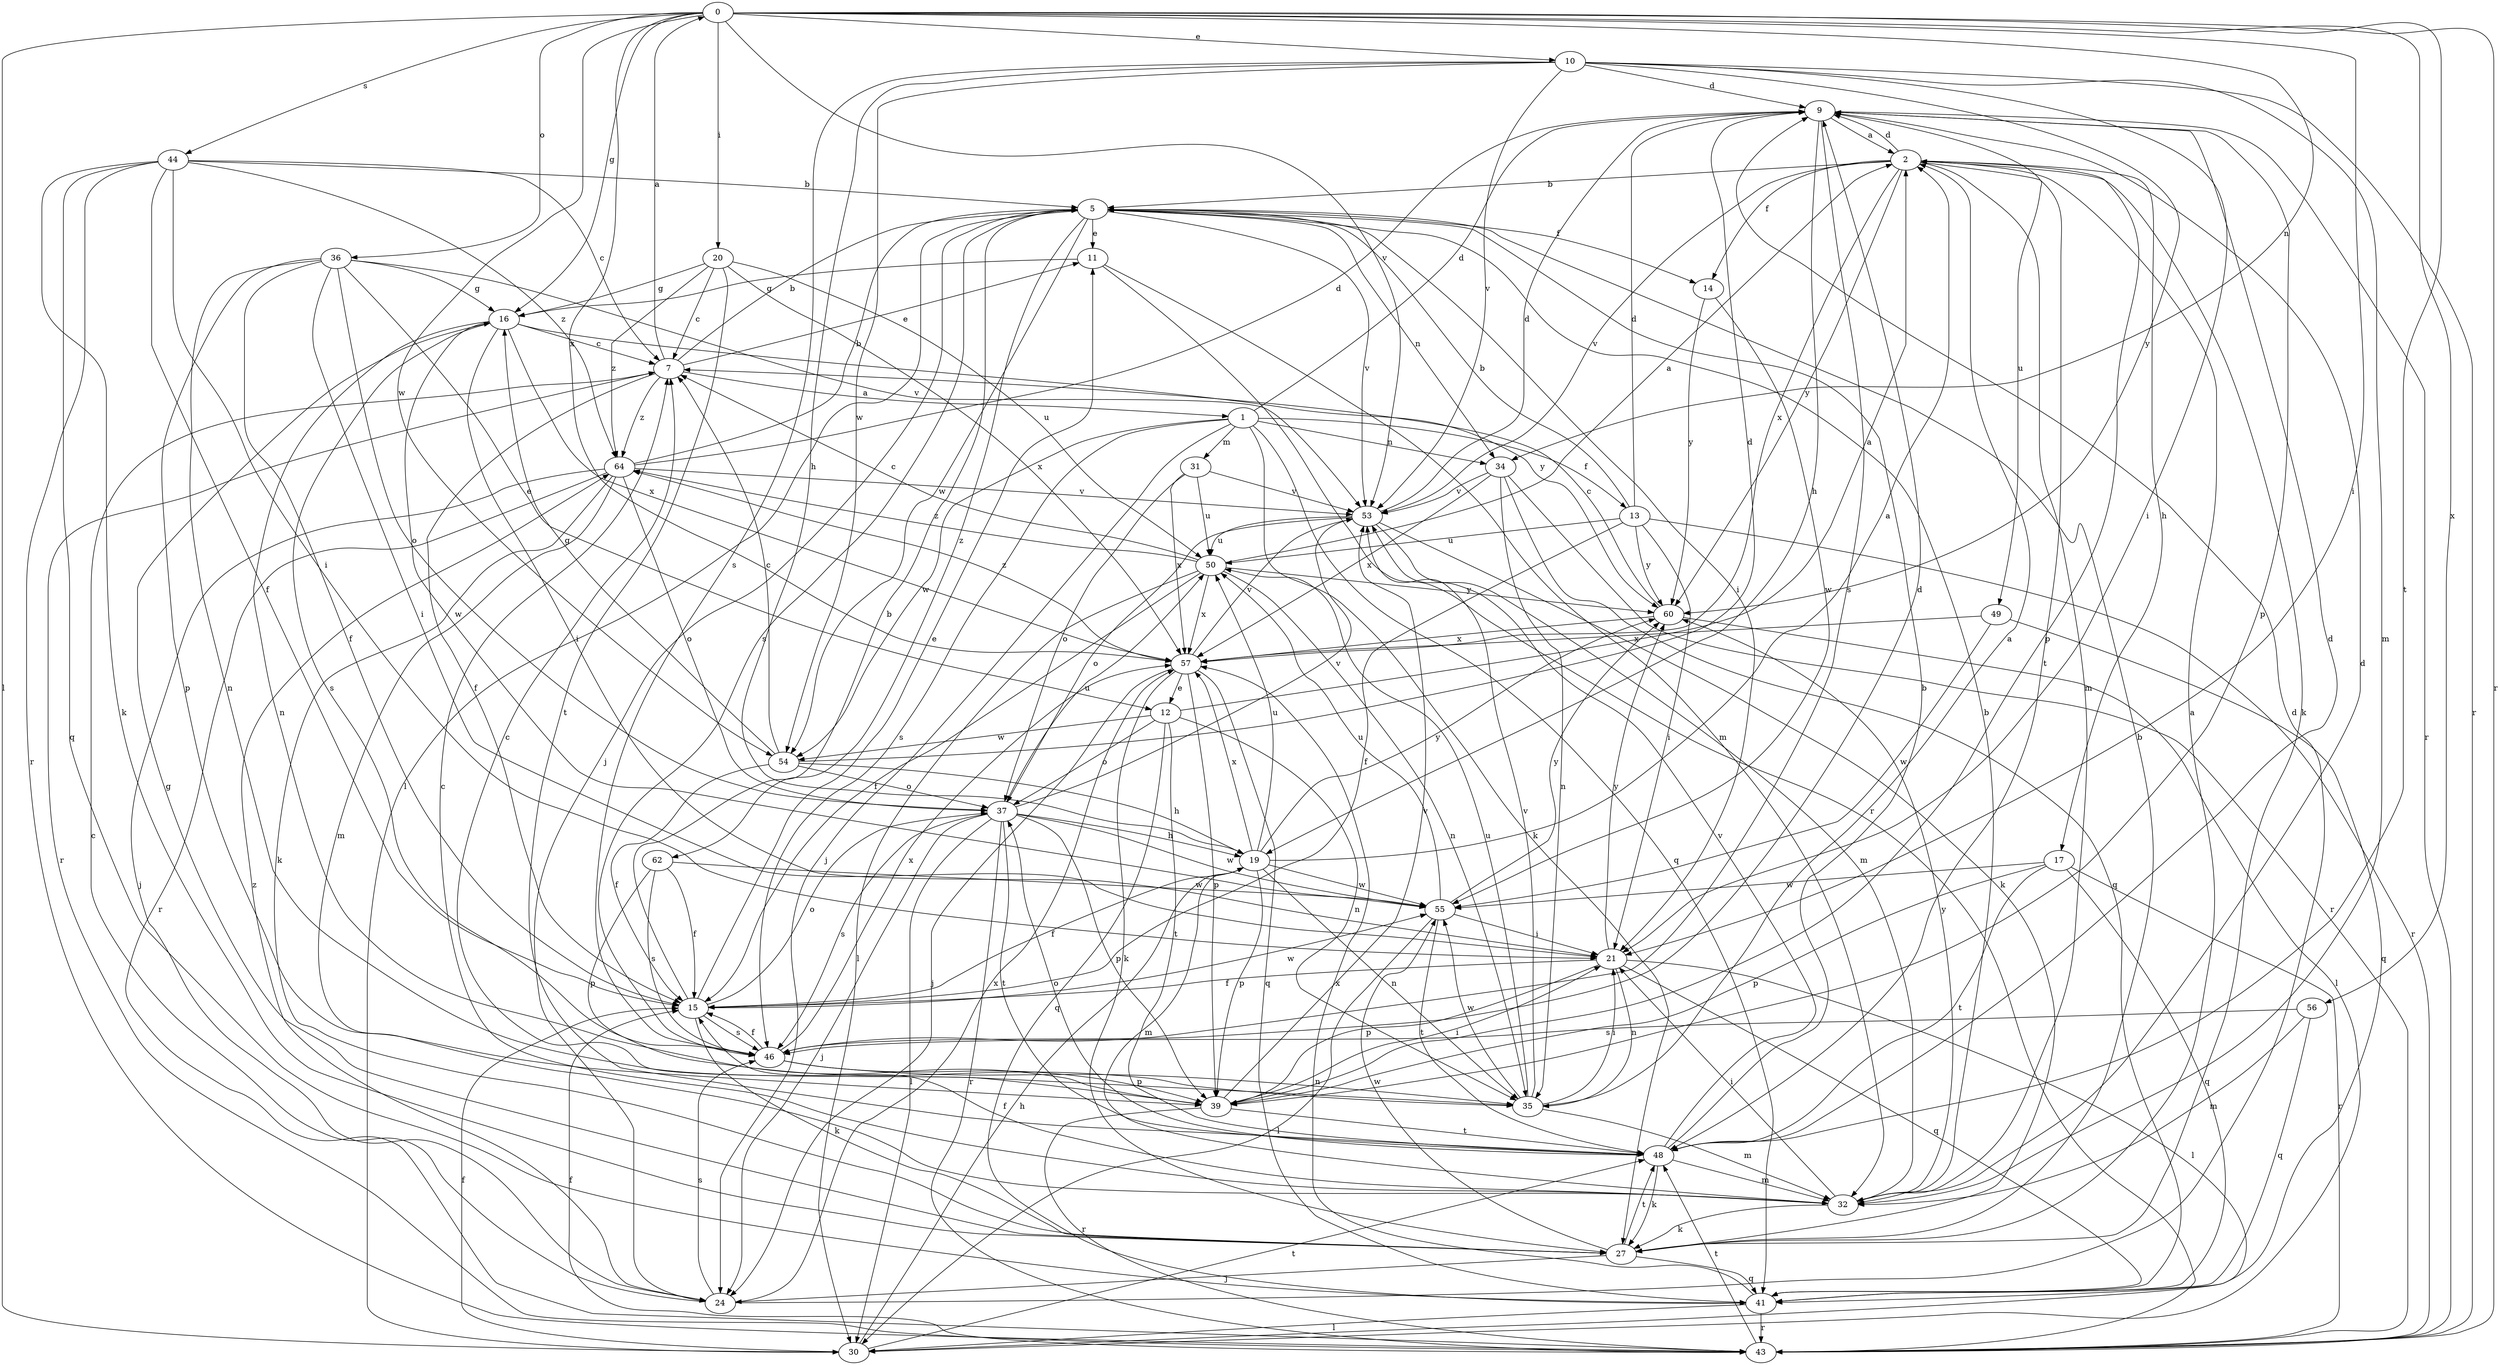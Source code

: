 strict digraph  {
0;
1;
2;
5;
7;
9;
10;
11;
12;
13;
14;
15;
16;
17;
19;
20;
21;
24;
27;
30;
31;
32;
34;
35;
36;
37;
39;
41;
43;
44;
46;
48;
49;
50;
53;
54;
55;
56;
57;
60;
62;
64;
0 -> 10  [label=e];
0 -> 16  [label=g];
0 -> 20  [label=i];
0 -> 21  [label=i];
0 -> 30  [label=l];
0 -> 34  [label=n];
0 -> 36  [label=o];
0 -> 43  [label=r];
0 -> 44  [label=s];
0 -> 48  [label=t];
0 -> 53  [label=v];
0 -> 54  [label=w];
0 -> 56  [label=x];
0 -> 57  [label=x];
1 -> 9  [label=d];
1 -> 13  [label=f];
1 -> 24  [label=j];
1 -> 27  [label=k];
1 -> 31  [label=m];
1 -> 34  [label=n];
1 -> 41  [label=q];
1 -> 46  [label=s];
1 -> 54  [label=w];
2 -> 5  [label=b];
2 -> 9  [label=d];
2 -> 14  [label=f];
2 -> 17  [label=h];
2 -> 27  [label=k];
2 -> 32  [label=m];
2 -> 39  [label=p];
2 -> 48  [label=t];
2 -> 53  [label=v];
2 -> 57  [label=x];
2 -> 60  [label=y];
5 -> 11  [label=e];
5 -> 14  [label=f];
5 -> 21  [label=i];
5 -> 24  [label=j];
5 -> 30  [label=l];
5 -> 34  [label=n];
5 -> 46  [label=s];
5 -> 53  [label=v];
5 -> 54  [label=w];
5 -> 62  [label=z];
7 -> 0  [label=a];
7 -> 1  [label=a];
7 -> 5  [label=b];
7 -> 11  [label=e];
7 -> 15  [label=f];
7 -> 43  [label=r];
7 -> 64  [label=z];
9 -> 2  [label=a];
9 -> 19  [label=h];
9 -> 39  [label=p];
9 -> 43  [label=r];
9 -> 46  [label=s];
9 -> 49  [label=u];
10 -> 9  [label=d];
10 -> 19  [label=h];
10 -> 21  [label=i];
10 -> 32  [label=m];
10 -> 43  [label=r];
10 -> 46  [label=s];
10 -> 53  [label=v];
10 -> 54  [label=w];
10 -> 60  [label=y];
11 -> 16  [label=g];
11 -> 32  [label=m];
11 -> 43  [label=r];
12 -> 2  [label=a];
12 -> 35  [label=n];
12 -> 37  [label=o];
12 -> 41  [label=q];
12 -> 48  [label=t];
12 -> 54  [label=w];
13 -> 5  [label=b];
13 -> 9  [label=d];
13 -> 15  [label=f];
13 -> 21  [label=i];
13 -> 43  [label=r];
13 -> 50  [label=u];
13 -> 60  [label=y];
14 -> 55  [label=w];
14 -> 60  [label=y];
15 -> 5  [label=b];
15 -> 11  [label=e];
15 -> 27  [label=k];
15 -> 37  [label=o];
15 -> 46  [label=s];
15 -> 55  [label=w];
16 -> 7  [label=c];
16 -> 21  [label=i];
16 -> 35  [label=n];
16 -> 46  [label=s];
16 -> 55  [label=w];
16 -> 57  [label=x];
16 -> 60  [label=y];
17 -> 39  [label=p];
17 -> 41  [label=q];
17 -> 43  [label=r];
17 -> 48  [label=t];
17 -> 55  [label=w];
19 -> 2  [label=a];
19 -> 15  [label=f];
19 -> 32  [label=m];
19 -> 35  [label=n];
19 -> 39  [label=p];
19 -> 50  [label=u];
19 -> 55  [label=w];
19 -> 57  [label=x];
19 -> 60  [label=y];
20 -> 7  [label=c];
20 -> 16  [label=g];
20 -> 48  [label=t];
20 -> 50  [label=u];
20 -> 57  [label=x];
20 -> 64  [label=z];
21 -> 15  [label=f];
21 -> 30  [label=l];
21 -> 35  [label=n];
21 -> 39  [label=p];
21 -> 41  [label=q];
21 -> 60  [label=y];
24 -> 7  [label=c];
24 -> 9  [label=d];
24 -> 46  [label=s];
24 -> 57  [label=x];
24 -> 64  [label=z];
27 -> 2  [label=a];
27 -> 5  [label=b];
27 -> 16  [label=g];
27 -> 24  [label=j];
27 -> 41  [label=q];
27 -> 48  [label=t];
27 -> 55  [label=w];
30 -> 15  [label=f];
30 -> 19  [label=h];
30 -> 48  [label=t];
31 -> 37  [label=o];
31 -> 50  [label=u];
31 -> 53  [label=v];
31 -> 57  [label=x];
32 -> 5  [label=b];
32 -> 7  [label=c];
32 -> 9  [label=d];
32 -> 15  [label=f];
32 -> 21  [label=i];
32 -> 27  [label=k];
32 -> 60  [label=y];
34 -> 35  [label=n];
34 -> 41  [label=q];
34 -> 43  [label=r];
34 -> 53  [label=v];
34 -> 57  [label=x];
35 -> 2  [label=a];
35 -> 21  [label=i];
35 -> 32  [label=m];
35 -> 50  [label=u];
35 -> 53  [label=v];
35 -> 55  [label=w];
36 -> 12  [label=e];
36 -> 15  [label=f];
36 -> 16  [label=g];
36 -> 21  [label=i];
36 -> 35  [label=n];
36 -> 37  [label=o];
36 -> 39  [label=p];
36 -> 53  [label=v];
37 -> 19  [label=h];
37 -> 24  [label=j];
37 -> 30  [label=l];
37 -> 39  [label=p];
37 -> 43  [label=r];
37 -> 46  [label=s];
37 -> 48  [label=t];
37 -> 50  [label=u];
37 -> 53  [label=v];
37 -> 55  [label=w];
39 -> 7  [label=c];
39 -> 21  [label=i];
39 -> 43  [label=r];
39 -> 48  [label=t];
39 -> 53  [label=v];
41 -> 30  [label=l];
41 -> 43  [label=r];
41 -> 57  [label=x];
43 -> 15  [label=f];
43 -> 48  [label=t];
44 -> 5  [label=b];
44 -> 7  [label=c];
44 -> 15  [label=f];
44 -> 21  [label=i];
44 -> 27  [label=k];
44 -> 41  [label=q];
44 -> 43  [label=r];
44 -> 64  [label=z];
46 -> 9  [label=d];
46 -> 15  [label=f];
46 -> 35  [label=n];
46 -> 39  [label=p];
46 -> 57  [label=x];
48 -> 5  [label=b];
48 -> 9  [label=d];
48 -> 27  [label=k];
48 -> 32  [label=m];
48 -> 37  [label=o];
48 -> 53  [label=v];
49 -> 41  [label=q];
49 -> 55  [label=w];
49 -> 57  [label=x];
50 -> 2  [label=a];
50 -> 7  [label=c];
50 -> 15  [label=f];
50 -> 30  [label=l];
50 -> 35  [label=n];
50 -> 57  [label=x];
50 -> 60  [label=y];
50 -> 64  [label=z];
53 -> 9  [label=d];
53 -> 27  [label=k];
53 -> 32  [label=m];
53 -> 37  [label=o];
53 -> 50  [label=u];
54 -> 7  [label=c];
54 -> 9  [label=d];
54 -> 15  [label=f];
54 -> 16  [label=g];
54 -> 19  [label=h];
54 -> 37  [label=o];
55 -> 21  [label=i];
55 -> 30  [label=l];
55 -> 48  [label=t];
55 -> 50  [label=u];
55 -> 60  [label=y];
56 -> 32  [label=m];
56 -> 41  [label=q];
56 -> 46  [label=s];
57 -> 12  [label=e];
57 -> 24  [label=j];
57 -> 27  [label=k];
57 -> 39  [label=p];
57 -> 41  [label=q];
57 -> 53  [label=v];
57 -> 64  [label=z];
60 -> 7  [label=c];
60 -> 30  [label=l];
60 -> 57  [label=x];
62 -> 15  [label=f];
62 -> 39  [label=p];
62 -> 46  [label=s];
62 -> 55  [label=w];
64 -> 5  [label=b];
64 -> 9  [label=d];
64 -> 24  [label=j];
64 -> 27  [label=k];
64 -> 32  [label=m];
64 -> 37  [label=o];
64 -> 43  [label=r];
64 -> 53  [label=v];
}
